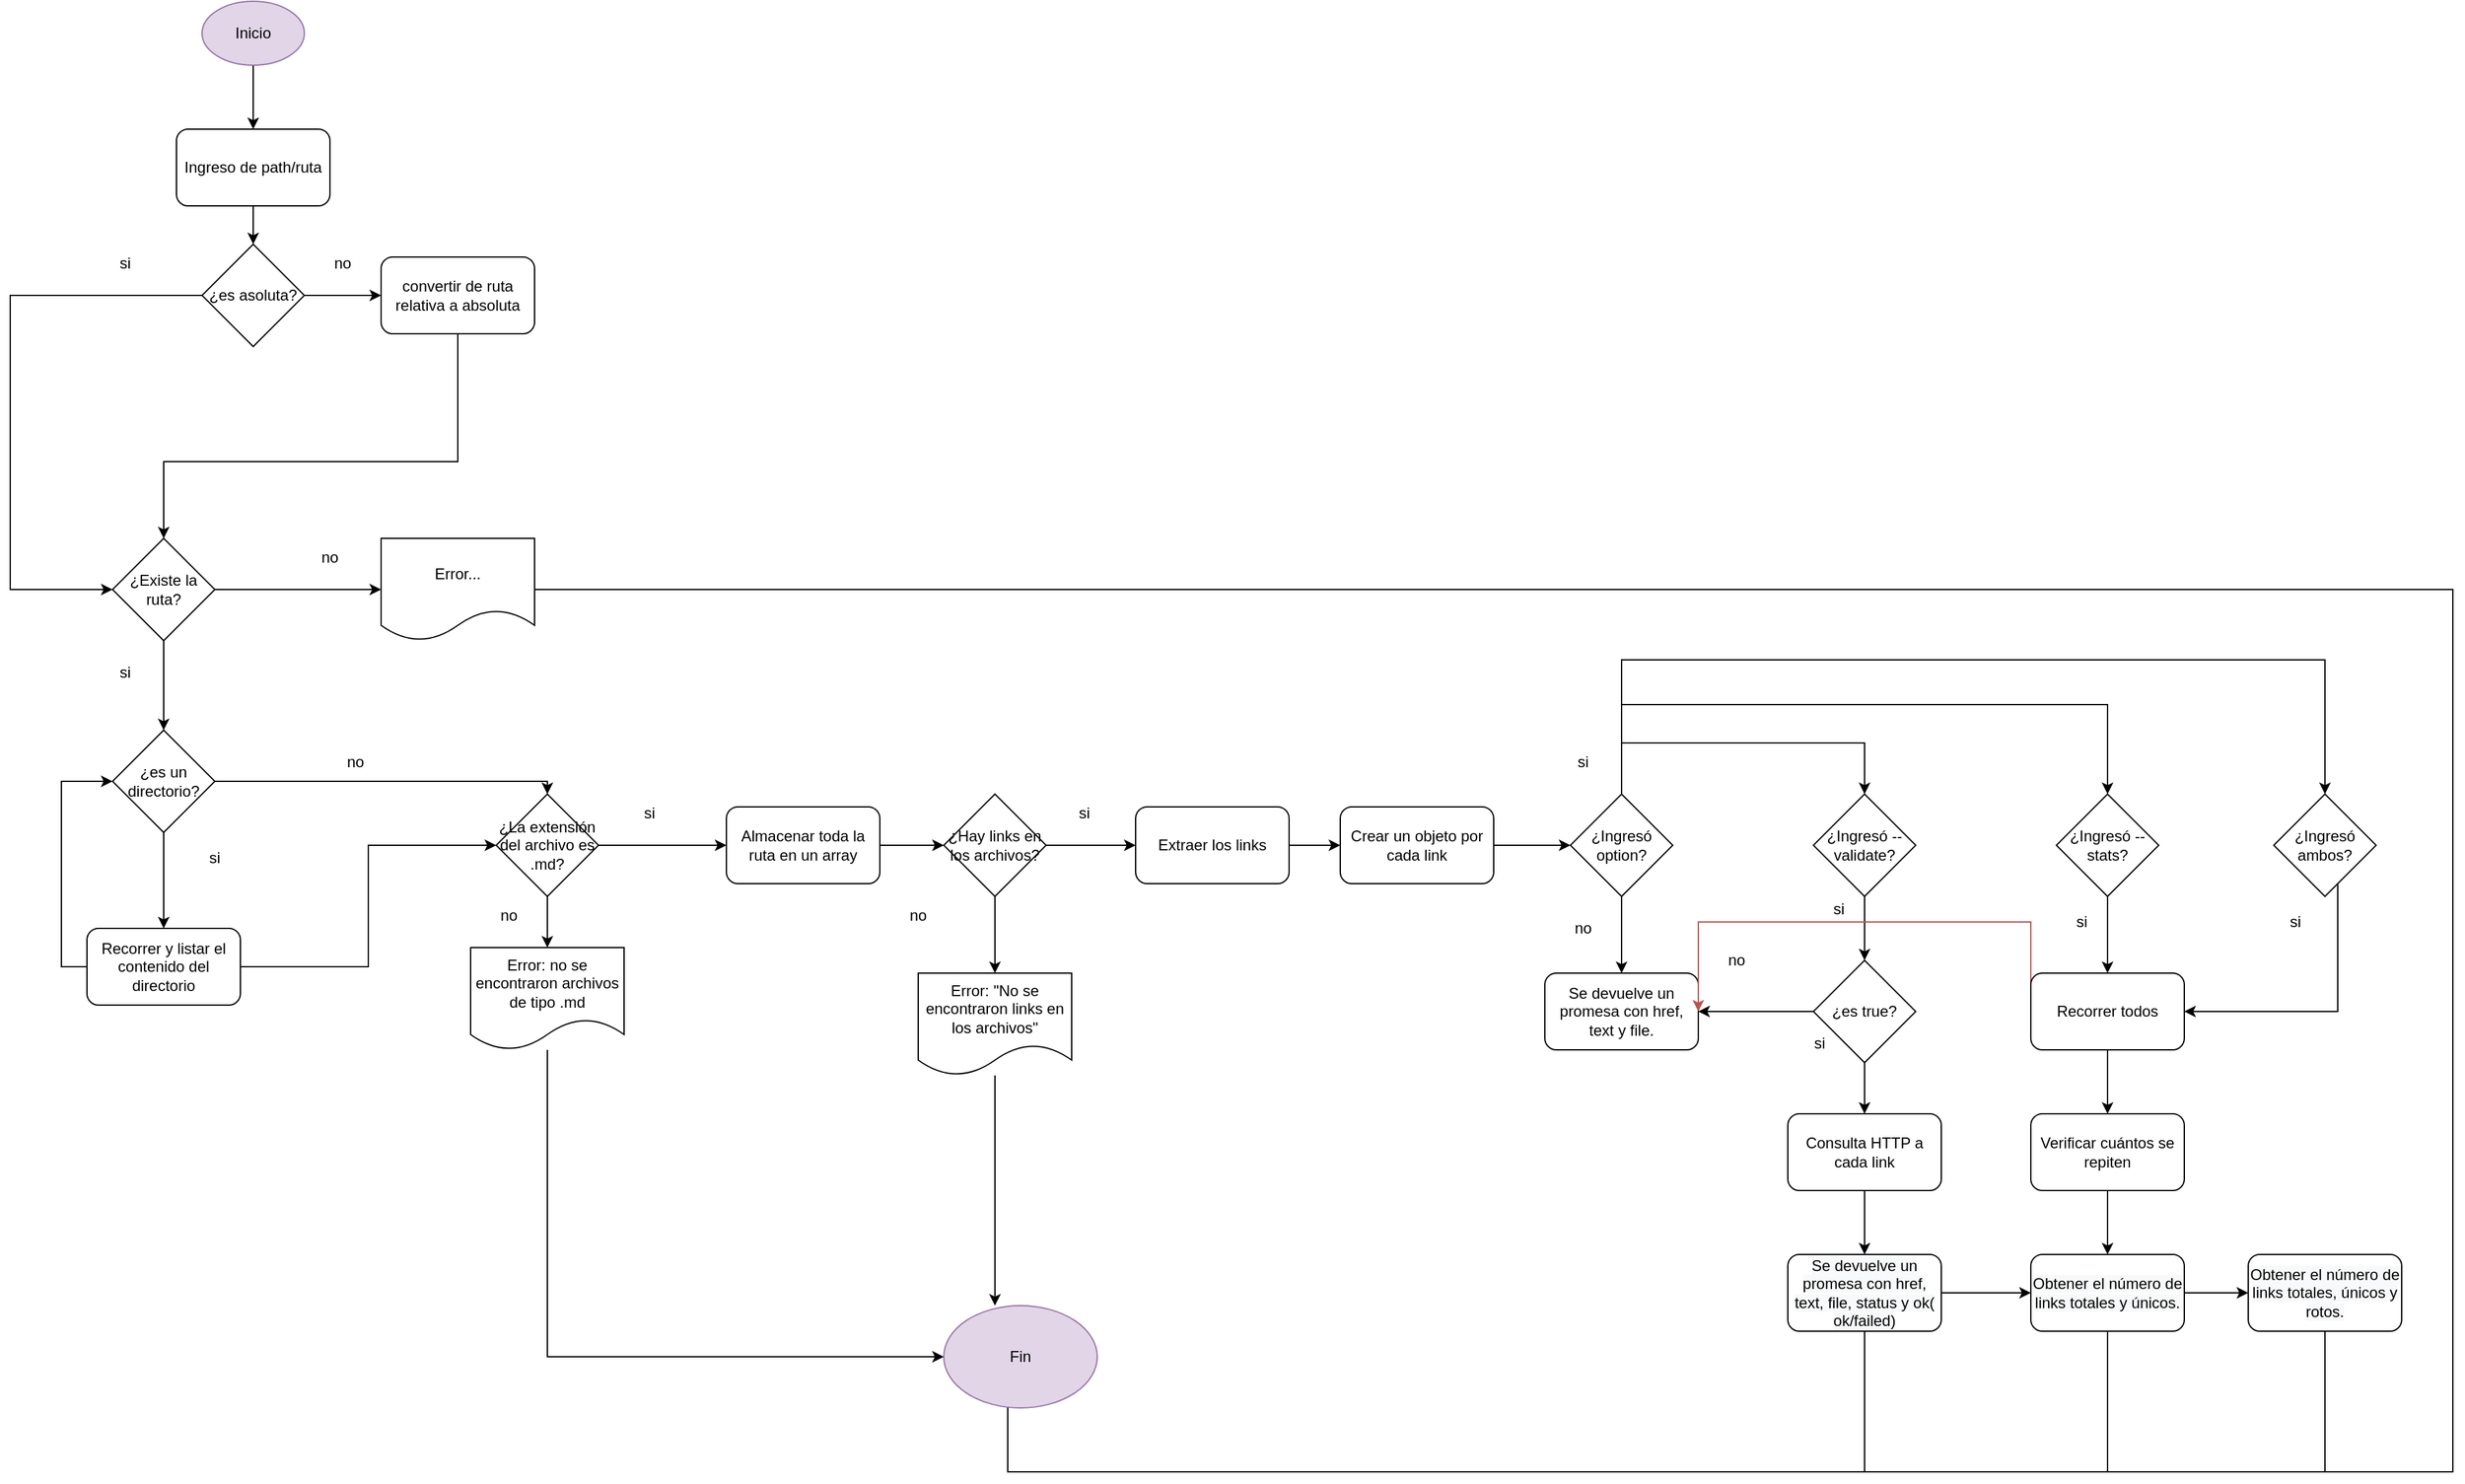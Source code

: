 <mxfile version="18.0.2" type="github">
  <diagram id="l9hWmQp6AftxNK4oL_-H" name="Page-1">
    <mxGraphModel dx="2893" dy="2669" grid="1" gridSize="10" guides="1" tooltips="1" connect="1" arrows="1" fold="1" page="1" pageScale="1" pageWidth="827" pageHeight="1169" math="0" shadow="0">
      <root>
        <mxCell id="0" />
        <mxCell id="1" parent="0" />
        <mxCell id="z0HUCPm2Fse18PRAuFVQ-1" style="edgeStyle=orthogonalEdgeStyle;rounded=0;orthogonalLoop=1;jettySize=auto;html=1;entryX=0.5;entryY=0;entryDx=0;entryDy=0;" parent="1" source="z0HUCPm2Fse18PRAuFVQ-2" target="z0HUCPm2Fse18PRAuFVQ-4" edge="1">
          <mxGeometry relative="1" as="geometry" />
        </mxCell>
        <mxCell id="z0HUCPm2Fse18PRAuFVQ-2" value="Inicio" style="ellipse;whiteSpace=wrap;html=1;fillColor=#e1d5e7;strokeColor=#9673a6;" parent="1" vertex="1">
          <mxGeometry x="400" y="-90" width="80" height="50" as="geometry" />
        </mxCell>
        <mxCell id="z0HUCPm2Fse18PRAuFVQ-3" value="" style="edgeStyle=orthogonalEdgeStyle;rounded=0;orthogonalLoop=1;jettySize=auto;html=1;" parent="1" source="z0HUCPm2Fse18PRAuFVQ-4" target="z0HUCPm2Fse18PRAuFVQ-10" edge="1">
          <mxGeometry relative="1" as="geometry" />
        </mxCell>
        <mxCell id="z0HUCPm2Fse18PRAuFVQ-4" value="Ingreso de path/ruta" style="rounded=1;whiteSpace=wrap;html=1;" parent="1" vertex="1">
          <mxGeometry x="380" y="10" width="120" height="60" as="geometry" />
        </mxCell>
        <mxCell id="z0HUCPm2Fse18PRAuFVQ-5" style="edgeStyle=orthogonalEdgeStyle;rounded=0;orthogonalLoop=1;jettySize=auto;html=1;entryX=0.5;entryY=0;entryDx=0;entryDy=0;" parent="1" source="z0HUCPm2Fse18PRAuFVQ-7" target="z0HUCPm2Fse18PRAuFVQ-12" edge="1">
          <mxGeometry relative="1" as="geometry" />
        </mxCell>
        <mxCell id="z0HUCPm2Fse18PRAuFVQ-6" style="edgeStyle=orthogonalEdgeStyle;rounded=0;orthogonalLoop=1;jettySize=auto;html=1;entryX=0;entryY=0.5;entryDx=0;entryDy=0;" parent="1" source="z0HUCPm2Fse18PRAuFVQ-7" target="z0HUCPm2Fse18PRAuFVQ-60" edge="1">
          <mxGeometry relative="1" as="geometry" />
        </mxCell>
        <mxCell id="z0HUCPm2Fse18PRAuFVQ-7" value="¿Existe la ruta?" style="rhombus;whiteSpace=wrap;html=1;" parent="1" vertex="1">
          <mxGeometry x="330" y="330" width="80" height="80" as="geometry" />
        </mxCell>
        <mxCell id="z0HUCPm2Fse18PRAuFVQ-8" value="" style="edgeStyle=orthogonalEdgeStyle;rounded=0;orthogonalLoop=1;jettySize=auto;html=1;entryX=0;entryY=0.5;entryDx=0;entryDy=0;" parent="1" source="z0HUCPm2Fse18PRAuFVQ-10" target="z0HUCPm2Fse18PRAuFVQ-7" edge="1">
          <mxGeometry relative="1" as="geometry">
            <mxPoint x="320" y="140" as="targetPoint" />
            <Array as="points">
              <mxPoint x="250" y="140" />
              <mxPoint x="250" y="370" />
            </Array>
          </mxGeometry>
        </mxCell>
        <mxCell id="z0HUCPm2Fse18PRAuFVQ-9" value="" style="edgeStyle=orthogonalEdgeStyle;rounded=0;orthogonalLoop=1;jettySize=auto;html=1;" parent="1" source="z0HUCPm2Fse18PRAuFVQ-10" target="z0HUCPm2Fse18PRAuFVQ-72" edge="1">
          <mxGeometry relative="1" as="geometry" />
        </mxCell>
        <mxCell id="z0HUCPm2Fse18PRAuFVQ-10" value="¿es asoluta?" style="rhombus;whiteSpace=wrap;html=1;" parent="1" vertex="1">
          <mxGeometry x="400" y="100" width="80" height="80" as="geometry" />
        </mxCell>
        <mxCell id="z0HUCPm2Fse18PRAuFVQ-11" style="edgeStyle=orthogonalEdgeStyle;rounded=0;orthogonalLoop=1;jettySize=auto;html=1;exitX=0.5;exitY=1;exitDx=0;exitDy=0;entryX=0.5;entryY=0;entryDx=0;entryDy=0;" parent="1" source="z0HUCPm2Fse18PRAuFVQ-12" target="z0HUCPm2Fse18PRAuFVQ-14" edge="1">
          <mxGeometry relative="1" as="geometry" />
        </mxCell>
        <mxCell id="z0HUCPm2Fse18PRAuFVQ-12" value="¿es un directorio?" style="rhombus;whiteSpace=wrap;html=1;" parent="1" vertex="1">
          <mxGeometry x="330" y="480" width="80" height="80" as="geometry" />
        </mxCell>
        <mxCell id="z0HUCPm2Fse18PRAuFVQ-13" style="edgeStyle=orthogonalEdgeStyle;rounded=0;orthogonalLoop=1;jettySize=auto;html=1;exitX=0;exitY=0.5;exitDx=0;exitDy=0;entryX=0;entryY=0.5;entryDx=0;entryDy=0;" parent="1" source="z0HUCPm2Fse18PRAuFVQ-14" target="z0HUCPm2Fse18PRAuFVQ-12" edge="1">
          <mxGeometry relative="1" as="geometry" />
        </mxCell>
        <mxCell id="z0HUCPm2Fse18PRAuFVQ-14" value="Recorrer y listar el contenido del directorio" style="rounded=1;whiteSpace=wrap;html=1;" parent="1" vertex="1">
          <mxGeometry x="310" y="635" width="120" height="60" as="geometry" />
        </mxCell>
        <mxCell id="z0HUCPm2Fse18PRAuFVQ-15" value="si" style="text;html=1;strokeColor=none;fillColor=none;align=center;verticalAlign=middle;whiteSpace=wrap;rounded=0;" parent="1" vertex="1">
          <mxGeometry x="380" y="565" width="60" height="30" as="geometry" />
        </mxCell>
        <mxCell id="z0HUCPm2Fse18PRAuFVQ-16" style="edgeStyle=orthogonalEdgeStyle;rounded=0;orthogonalLoop=1;jettySize=auto;html=1;entryX=0.5;entryY=0;entryDx=0;entryDy=0;exitX=1;exitY=0.5;exitDx=0;exitDy=0;" parent="1" source="z0HUCPm2Fse18PRAuFVQ-12" target="z0HUCPm2Fse18PRAuFVQ-19" edge="1">
          <mxGeometry relative="1" as="geometry">
            <mxPoint x="690" y="520.059" as="sourcePoint" />
            <Array as="points">
              <mxPoint x="670" y="520" />
            </Array>
          </mxGeometry>
        </mxCell>
        <mxCell id="z0HUCPm2Fse18PRAuFVQ-17" style="edgeStyle=orthogonalEdgeStyle;rounded=0;orthogonalLoop=1;jettySize=auto;html=1;entryX=0;entryY=0.5;entryDx=0;entryDy=0;" parent="1" source="z0HUCPm2Fse18PRAuFVQ-19" target="z0HUCPm2Fse18PRAuFVQ-64" edge="1">
          <mxGeometry relative="1" as="geometry" />
        </mxCell>
        <mxCell id="z0HUCPm2Fse18PRAuFVQ-18" style="edgeStyle=orthogonalEdgeStyle;rounded=0;orthogonalLoop=1;jettySize=auto;html=1;entryX=0.5;entryY=0;entryDx=0;entryDy=0;" parent="1" source="z0HUCPm2Fse18PRAuFVQ-19" target="z0HUCPm2Fse18PRAuFVQ-67" edge="1">
          <mxGeometry relative="1" as="geometry" />
        </mxCell>
        <mxCell id="z0HUCPm2Fse18PRAuFVQ-19" value="¿La extensión del archivo es .md?" style="rhombus;whiteSpace=wrap;html=1;" parent="1" vertex="1">
          <mxGeometry x="630" y="530" width="80" height="80" as="geometry" />
        </mxCell>
        <mxCell id="z0HUCPm2Fse18PRAuFVQ-20" value="si" style="text;html=1;strokeColor=none;fillColor=none;align=center;verticalAlign=middle;whiteSpace=wrap;rounded=0;" parent="1" vertex="1">
          <mxGeometry x="720" y="530" width="60" height="30" as="geometry" />
        </mxCell>
        <mxCell id="z0HUCPm2Fse18PRAuFVQ-21" style="edgeStyle=orthogonalEdgeStyle;rounded=0;orthogonalLoop=1;jettySize=auto;html=1;exitX=1;exitY=0.5;exitDx=0;exitDy=0;entryX=0;entryY=0.5;entryDx=0;entryDy=0;" parent="1" source="z0HUCPm2Fse18PRAuFVQ-23" target="z0HUCPm2Fse18PRAuFVQ-25" edge="1">
          <mxGeometry relative="1" as="geometry" />
        </mxCell>
        <mxCell id="z0HUCPm2Fse18PRAuFVQ-22" value="" style="edgeStyle=orthogonalEdgeStyle;rounded=0;orthogonalLoop=1;jettySize=auto;html=1;" parent="1" source="z0HUCPm2Fse18PRAuFVQ-23" target="z0HUCPm2Fse18PRAuFVQ-58" edge="1">
          <mxGeometry relative="1" as="geometry" />
        </mxCell>
        <mxCell id="z0HUCPm2Fse18PRAuFVQ-23" value="¿Hay links en los archivos?" style="rhombus;whiteSpace=wrap;html=1;" parent="1" vertex="1">
          <mxGeometry x="980" y="530" width="80" height="80" as="geometry" />
        </mxCell>
        <mxCell id="z0HUCPm2Fse18PRAuFVQ-24" style="edgeStyle=orthogonalEdgeStyle;rounded=0;orthogonalLoop=1;jettySize=auto;html=1;entryX=0;entryY=0.5;entryDx=0;entryDy=0;" parent="1" source="z0HUCPm2Fse18PRAuFVQ-25" target="z0HUCPm2Fse18PRAuFVQ-70" edge="1">
          <mxGeometry relative="1" as="geometry" />
        </mxCell>
        <mxCell id="z0HUCPm2Fse18PRAuFVQ-25" value="Extraer los links" style="rounded=1;whiteSpace=wrap;html=1;" parent="1" vertex="1">
          <mxGeometry x="1130" y="540" width="120" height="60" as="geometry" />
        </mxCell>
        <mxCell id="z0HUCPm2Fse18PRAuFVQ-26" value="no" style="text;html=1;strokeColor=none;fillColor=none;align=center;verticalAlign=middle;whiteSpace=wrap;rounded=0;" parent="1" vertex="1">
          <mxGeometry x="930" y="610" width="60" height="30" as="geometry" />
        </mxCell>
        <mxCell id="z0HUCPm2Fse18PRAuFVQ-27" value="si" style="text;html=1;strokeColor=none;fillColor=none;align=center;verticalAlign=middle;whiteSpace=wrap;rounded=0;" parent="1" vertex="1">
          <mxGeometry x="1060" y="530" width="60" height="30" as="geometry" />
        </mxCell>
        <mxCell id="z0HUCPm2Fse18PRAuFVQ-28" style="edgeStyle=orthogonalEdgeStyle;rounded=0;orthogonalLoop=1;jettySize=auto;html=1;entryX=0.5;entryY=0;entryDx=0;entryDy=0;" parent="1" source="z0HUCPm2Fse18PRAuFVQ-32" target="z0HUCPm2Fse18PRAuFVQ-33" edge="1">
          <mxGeometry relative="1" as="geometry" />
        </mxCell>
        <mxCell id="z0HUCPm2Fse18PRAuFVQ-29" style="edgeStyle=orthogonalEdgeStyle;rounded=0;orthogonalLoop=1;jettySize=auto;html=1;" parent="1" source="z0HUCPm2Fse18PRAuFVQ-32" target="z0HUCPm2Fse18PRAuFVQ-37" edge="1">
          <mxGeometry relative="1" as="geometry">
            <Array as="points">
              <mxPoint x="1510" y="490" />
              <mxPoint x="1700" y="490" />
            </Array>
          </mxGeometry>
        </mxCell>
        <mxCell id="z0HUCPm2Fse18PRAuFVQ-30" style="edgeStyle=orthogonalEdgeStyle;rounded=0;orthogonalLoop=1;jettySize=auto;html=1;entryX=0.5;entryY=0;entryDx=0;entryDy=0;" parent="1" source="z0HUCPm2Fse18PRAuFVQ-32" target="z0HUCPm2Fse18PRAuFVQ-39" edge="1">
          <mxGeometry relative="1" as="geometry">
            <Array as="points">
              <mxPoint x="1510" y="460" />
              <mxPoint x="1890" y="460" />
            </Array>
          </mxGeometry>
        </mxCell>
        <mxCell id="z0HUCPm2Fse18PRAuFVQ-31" style="edgeStyle=orthogonalEdgeStyle;rounded=0;orthogonalLoop=1;jettySize=auto;html=1;entryX=0.5;entryY=0;entryDx=0;entryDy=0;exitX=1;exitY=1;exitDx=0;exitDy=0;" parent="1" source="z0HUCPm2Fse18PRAuFVQ-35" target="z0HUCPm2Fse18PRAuFVQ-54" edge="1">
          <mxGeometry relative="1" as="geometry">
            <Array as="points">
              <mxPoint x="1510" y="425" />
              <mxPoint x="2060" y="425" />
            </Array>
            <mxPoint x="1510" y="445" as="sourcePoint" />
            <mxPoint x="2060" y="445" as="targetPoint" />
          </mxGeometry>
        </mxCell>
        <mxCell id="z0HUCPm2Fse18PRAuFVQ-32" value="¿Ingresó option?" style="rhombus;whiteSpace=wrap;html=1;" parent="1" vertex="1">
          <mxGeometry x="1470" y="530" width="80" height="80" as="geometry" />
        </mxCell>
        <mxCell id="z0HUCPm2Fse18PRAuFVQ-33" value="Se devuelve un promesa con href, text y file." style="rounded=1;whiteSpace=wrap;html=1;" parent="1" vertex="1">
          <mxGeometry x="1450" y="670" width="120" height="60" as="geometry" />
        </mxCell>
        <mxCell id="z0HUCPm2Fse18PRAuFVQ-34" value="no" style="text;html=1;strokeColor=none;fillColor=none;align=center;verticalAlign=middle;whiteSpace=wrap;rounded=0;" parent="1" vertex="1">
          <mxGeometry x="1450" y="620" width="60" height="30" as="geometry" />
        </mxCell>
        <mxCell id="z0HUCPm2Fse18PRAuFVQ-35" value="si" style="text;html=1;strokeColor=none;fillColor=none;align=center;verticalAlign=middle;whiteSpace=wrap;rounded=0;" parent="1" vertex="1">
          <mxGeometry x="1450" y="490" width="60" height="30" as="geometry" />
        </mxCell>
        <mxCell id="z0HUCPm2Fse18PRAuFVQ-36" style="edgeStyle=orthogonalEdgeStyle;rounded=0;orthogonalLoop=1;jettySize=auto;html=1;entryX=0.5;entryY=0;entryDx=0;entryDy=0;" parent="1" source="z0HUCPm2Fse18PRAuFVQ-37" target="z0HUCPm2Fse18PRAuFVQ-47" edge="1">
          <mxGeometry relative="1" as="geometry" />
        </mxCell>
        <mxCell id="z0HUCPm2Fse18PRAuFVQ-37" value="¿Ingresó --validate?" style="rhombus;whiteSpace=wrap;html=1;" parent="1" vertex="1">
          <mxGeometry x="1660" y="530" width="80" height="80" as="geometry" />
        </mxCell>
        <mxCell id="z0HUCPm2Fse18PRAuFVQ-38" value="" style="edgeStyle=orthogonalEdgeStyle;rounded=0;orthogonalLoop=1;jettySize=auto;html=1;" parent="1" source="z0HUCPm2Fse18PRAuFVQ-39" target="z0HUCPm2Fse18PRAuFVQ-78" edge="1">
          <mxGeometry relative="1" as="geometry" />
        </mxCell>
        <mxCell id="z0HUCPm2Fse18PRAuFVQ-39" value="¿Ingresó --stats?" style="rhombus;whiteSpace=wrap;html=1;" parent="1" vertex="1">
          <mxGeometry x="1850" y="530" width="80" height="80" as="geometry" />
        </mxCell>
        <mxCell id="z0HUCPm2Fse18PRAuFVQ-40" style="edgeStyle=orthogonalEdgeStyle;rounded=0;orthogonalLoop=1;jettySize=auto;html=1;entryX=1;entryY=0.5;entryDx=0;entryDy=0;" parent="1" source="z0HUCPm2Fse18PRAuFVQ-42" edge="1">
          <mxGeometry relative="1" as="geometry">
            <Array as="points">
              <mxPoint x="1890" y="1060" />
              <mxPoint x="1030" y="1060" />
              <mxPoint x="1030" y="970" />
            </Array>
            <mxPoint x="1080.0" y="970" as="targetPoint" />
          </mxGeometry>
        </mxCell>
        <mxCell id="z0HUCPm2Fse18PRAuFVQ-41" value="" style="edgeStyle=orthogonalEdgeStyle;rounded=0;orthogonalLoop=1;jettySize=auto;html=1;" parent="1" source="z0HUCPm2Fse18PRAuFVQ-42" target="z0HUCPm2Fse18PRAuFVQ-56" edge="1">
          <mxGeometry relative="1" as="geometry" />
        </mxCell>
        <mxCell id="z0HUCPm2Fse18PRAuFVQ-42" value="&lt;span style=&quot;color: rgb(0, 0, 0); font-family: Helvetica; font-size: 12px; font-style: normal; font-variant-ligatures: normal; font-variant-caps: normal; font-weight: 400; letter-spacing: normal; orphans: 2; text-align: center; text-indent: 0px; text-transform: none; widows: 2; word-spacing: 0px; -webkit-text-stroke-width: 0px; background-color: rgb(248, 249, 250); text-decoration-thickness: initial; text-decoration-style: initial; text-decoration-color: initial; float: none; display: inline !important;&quot;&gt;Obtener el número de links totales y únicos.&lt;/span&gt;" style="rounded=1;whiteSpace=wrap;html=1;" parent="1" vertex="1">
          <mxGeometry x="1830" y="890" width="120" height="60" as="geometry" />
        </mxCell>
        <mxCell id="z0HUCPm2Fse18PRAuFVQ-43" value="si" style="text;html=1;strokeColor=none;fillColor=none;align=center;verticalAlign=middle;whiteSpace=wrap;rounded=0;" parent="1" vertex="1">
          <mxGeometry x="1650" y="605" width="60" height="30" as="geometry" />
        </mxCell>
        <mxCell id="z0HUCPm2Fse18PRAuFVQ-44" value="si" style="text;html=1;strokeColor=none;fillColor=none;align=center;verticalAlign=middle;whiteSpace=wrap;rounded=0;" parent="1" vertex="1">
          <mxGeometry x="1840" y="615" width="60" height="30" as="geometry" />
        </mxCell>
        <mxCell id="z0HUCPm2Fse18PRAuFVQ-45" value="" style="edgeStyle=orthogonalEdgeStyle;rounded=0;orthogonalLoop=1;jettySize=auto;html=1;" parent="1" source="z0HUCPm2Fse18PRAuFVQ-47" target="z0HUCPm2Fse18PRAuFVQ-33" edge="1">
          <mxGeometry relative="1" as="geometry" />
        </mxCell>
        <mxCell id="z0HUCPm2Fse18PRAuFVQ-46" value="" style="edgeStyle=orthogonalEdgeStyle;rounded=0;orthogonalLoop=1;jettySize=auto;html=1;" parent="1" source="z0HUCPm2Fse18PRAuFVQ-47" target="z0HUCPm2Fse18PRAuFVQ-75" edge="1">
          <mxGeometry relative="1" as="geometry" />
        </mxCell>
        <mxCell id="z0HUCPm2Fse18PRAuFVQ-47" value="¿es true?" style="rhombus;whiteSpace=wrap;html=1;" parent="1" vertex="1">
          <mxGeometry x="1660" y="660" width="80" height="80" as="geometry" />
        </mxCell>
        <mxCell id="z0HUCPm2Fse18PRAuFVQ-48" style="edgeStyle=orthogonalEdgeStyle;rounded=0;orthogonalLoop=1;jettySize=auto;html=1;entryX=1;entryY=0.5;entryDx=0;entryDy=0;" parent="1" source="z0HUCPm2Fse18PRAuFVQ-50" target="z0HUCPm2Fse18PRAuFVQ-83" edge="1">
          <mxGeometry relative="1" as="geometry">
            <mxPoint x="1080.0" y="970" as="targetPoint" />
            <Array as="points">
              <mxPoint x="1700" y="1060" />
              <mxPoint x="1030" y="1060" />
              <mxPoint x="1030" y="970" />
            </Array>
          </mxGeometry>
        </mxCell>
        <mxCell id="z0HUCPm2Fse18PRAuFVQ-49" value="" style="edgeStyle=orthogonalEdgeStyle;rounded=0;orthogonalLoop=1;jettySize=auto;html=1;" parent="1" source="z0HUCPm2Fse18PRAuFVQ-50" target="z0HUCPm2Fse18PRAuFVQ-42" edge="1">
          <mxGeometry relative="1" as="geometry" />
        </mxCell>
        <mxCell id="z0HUCPm2Fse18PRAuFVQ-50" value="&lt;span style=&quot;color: rgb(0, 0, 0); font-family: Helvetica; font-size: 12px; font-style: normal; font-variant-ligatures: normal; font-variant-caps: normal; font-weight: 400; letter-spacing: normal; orphans: 2; text-align: center; text-indent: 0px; text-transform: none; widows: 2; word-spacing: 0px; -webkit-text-stroke-width: 0px; background-color: rgb(248, 249, 250); text-decoration-thickness: initial; text-decoration-style: initial; text-decoration-color: initial; float: none; display: inline !important;&quot;&gt;Se devuelve un promesa con href, text, file, status y ok( ok/failed)&lt;/span&gt;" style="rounded=1;whiteSpace=wrap;html=1;" parent="1" vertex="1">
          <mxGeometry x="1640" y="890" width="120" height="60" as="geometry" />
        </mxCell>
        <mxCell id="z0HUCPm2Fse18PRAuFVQ-51" value="si" style="text;html=1;strokeColor=none;fillColor=none;align=center;verticalAlign=middle;whiteSpace=wrap;rounded=0;" parent="1" vertex="1">
          <mxGeometry x="1650" y="710" width="30" height="30" as="geometry" />
        </mxCell>
        <mxCell id="z0HUCPm2Fse18PRAuFVQ-52" value="no" style="text;html=1;strokeColor=none;fillColor=none;align=center;verticalAlign=middle;whiteSpace=wrap;rounded=0;" parent="1" vertex="1">
          <mxGeometry x="1570" y="645" width="60" height="30" as="geometry" />
        </mxCell>
        <mxCell id="z0HUCPm2Fse18PRAuFVQ-53" style="edgeStyle=orthogonalEdgeStyle;rounded=0;orthogonalLoop=1;jettySize=auto;html=1;entryX=1;entryY=0.5;entryDx=0;entryDy=0;" parent="1" source="z0HUCPm2Fse18PRAuFVQ-54" target="z0HUCPm2Fse18PRAuFVQ-78" edge="1">
          <mxGeometry relative="1" as="geometry">
            <Array as="points">
              <mxPoint x="2070" y="700" />
            </Array>
          </mxGeometry>
        </mxCell>
        <mxCell id="z0HUCPm2Fse18PRAuFVQ-54" value="¿Ingresó ambos?" style="rhombus;whiteSpace=wrap;html=1;" parent="1" vertex="1">
          <mxGeometry x="2020" y="530" width="80" height="80" as="geometry" />
        </mxCell>
        <mxCell id="z0HUCPm2Fse18PRAuFVQ-55" style="edgeStyle=orthogonalEdgeStyle;rounded=0;orthogonalLoop=1;jettySize=auto;html=1;entryX=1;entryY=0.5;entryDx=0;entryDy=0;" parent="1" source="z0HUCPm2Fse18PRAuFVQ-56" edge="1">
          <mxGeometry relative="1" as="geometry">
            <Array as="points">
              <mxPoint x="2060" y="1060" />
              <mxPoint x="1030" y="1060" />
              <mxPoint x="1030" y="970" />
            </Array>
            <mxPoint x="1080.0" y="970" as="targetPoint" />
          </mxGeometry>
        </mxCell>
        <mxCell id="z0HUCPm2Fse18PRAuFVQ-56" value="&lt;span style=&quot;color: rgb(0, 0, 0); font-family: Helvetica; font-size: 12px; font-style: normal; font-variant-ligatures: normal; font-variant-caps: normal; font-weight: 400; letter-spacing: normal; orphans: 2; text-align: center; text-indent: 0px; text-transform: none; widows: 2; word-spacing: 0px; -webkit-text-stroke-width: 0px; background-color: rgb(248, 249, 250); text-decoration-thickness: initial; text-decoration-style: initial; text-decoration-color: initial; float: none; display: inline !important;&quot;&gt;Obtener el número de links totales, únicos y rotos.&lt;/span&gt;" style="rounded=1;whiteSpace=wrap;html=1;" parent="1" vertex="1">
          <mxGeometry x="2000" y="890" width="120" height="60" as="geometry" />
        </mxCell>
        <mxCell id="z0HUCPm2Fse18PRAuFVQ-57" style="edgeStyle=orthogonalEdgeStyle;rounded=0;orthogonalLoop=1;jettySize=auto;html=1;" parent="1" source="z0HUCPm2Fse18PRAuFVQ-58" edge="1">
          <mxGeometry relative="1" as="geometry">
            <mxPoint x="1020" y="930" as="targetPoint" />
          </mxGeometry>
        </mxCell>
        <mxCell id="z0HUCPm2Fse18PRAuFVQ-58" value="&lt;span style=&quot;&quot;&gt;Error: &quot;No se encontraron links en los archivos&quot;&lt;/span&gt;" style="shape=document;whiteSpace=wrap;html=1;boundedLbl=1;" parent="1" vertex="1">
          <mxGeometry x="960" y="670" width="120" height="80" as="geometry" />
        </mxCell>
        <mxCell id="z0HUCPm2Fse18PRAuFVQ-59" style="edgeStyle=orthogonalEdgeStyle;rounded=0;orthogonalLoop=1;jettySize=auto;html=1;entryX=1;entryY=0.5;entryDx=0;entryDy=0;" parent="1" source="z0HUCPm2Fse18PRAuFVQ-60" edge="1">
          <mxGeometry relative="1" as="geometry">
            <Array as="points">
              <mxPoint x="2160" y="370" />
              <mxPoint x="2160" y="1060" />
              <mxPoint x="1030" y="1060" />
              <mxPoint x="1030" y="970" />
            </Array>
            <mxPoint x="1080.0" y="970" as="targetPoint" />
          </mxGeometry>
        </mxCell>
        <mxCell id="z0HUCPm2Fse18PRAuFVQ-60" value="&lt;span style=&quot;&quot;&gt;Error...&lt;/span&gt;" style="shape=document;whiteSpace=wrap;html=1;boundedLbl=1;" parent="1" vertex="1">
          <mxGeometry x="540" y="330" width="120" height="80" as="geometry" />
        </mxCell>
        <mxCell id="z0HUCPm2Fse18PRAuFVQ-61" value="no" style="text;html=1;strokeColor=none;fillColor=none;align=center;verticalAlign=middle;whiteSpace=wrap;rounded=0;" parent="1" vertex="1">
          <mxGeometry x="470" y="330" width="60" height="30" as="geometry" />
        </mxCell>
        <mxCell id="z0HUCPm2Fse18PRAuFVQ-62" value="no" style="text;html=1;strokeColor=none;fillColor=none;align=center;verticalAlign=middle;whiteSpace=wrap;rounded=0;" parent="1" vertex="1">
          <mxGeometry x="490" y="490" width="60" height="30" as="geometry" />
        </mxCell>
        <mxCell id="z0HUCPm2Fse18PRAuFVQ-63" style="edgeStyle=orthogonalEdgeStyle;rounded=0;orthogonalLoop=1;jettySize=auto;html=1;entryX=0;entryY=0.5;entryDx=0;entryDy=0;" parent="1" source="z0HUCPm2Fse18PRAuFVQ-64" target="z0HUCPm2Fse18PRAuFVQ-23" edge="1">
          <mxGeometry relative="1" as="geometry" />
        </mxCell>
        <mxCell id="z0HUCPm2Fse18PRAuFVQ-64" value="Almacenar toda la ruta en un array" style="rounded=1;whiteSpace=wrap;html=1;" parent="1" vertex="1">
          <mxGeometry x="810" y="540" width="120" height="60" as="geometry" />
        </mxCell>
        <mxCell id="z0HUCPm2Fse18PRAuFVQ-65" style="edgeStyle=orthogonalEdgeStyle;rounded=0;orthogonalLoop=1;jettySize=auto;html=1;entryX=0;entryY=0.5;entryDx=0;entryDy=0;exitX=1;exitY=0.5;exitDx=0;exitDy=0;" parent="1" source="z0HUCPm2Fse18PRAuFVQ-14" target="z0HUCPm2Fse18PRAuFVQ-19" edge="1">
          <mxGeometry relative="1" as="geometry">
            <mxPoint x="490" y="764.941" as="sourcePoint" />
          </mxGeometry>
        </mxCell>
        <mxCell id="z0HUCPm2Fse18PRAuFVQ-66" style="edgeStyle=orthogonalEdgeStyle;rounded=0;orthogonalLoop=1;jettySize=auto;html=1;entryX=0;entryY=0.5;entryDx=0;entryDy=0;" parent="1" source="z0HUCPm2Fse18PRAuFVQ-67" target="z0HUCPm2Fse18PRAuFVQ-83" edge="1">
          <mxGeometry relative="1" as="geometry">
            <mxPoint x="960.0" y="970" as="targetPoint" />
            <Array as="points">
              <mxPoint x="670" y="970" />
            </Array>
          </mxGeometry>
        </mxCell>
        <mxCell id="z0HUCPm2Fse18PRAuFVQ-67" value="&lt;span style=&quot;&quot;&gt;Error: no se encontraron archivos de tipo .md&lt;/span&gt;" style="shape=document;whiteSpace=wrap;html=1;boundedLbl=1;" parent="1" vertex="1">
          <mxGeometry x="610" y="650" width="120" height="80" as="geometry" />
        </mxCell>
        <mxCell id="z0HUCPm2Fse18PRAuFVQ-68" value="no" style="text;html=1;strokeColor=none;fillColor=none;align=center;verticalAlign=middle;whiteSpace=wrap;rounded=0;" parent="1" vertex="1">
          <mxGeometry x="610" y="610" width="60" height="30" as="geometry" />
        </mxCell>
        <mxCell id="z0HUCPm2Fse18PRAuFVQ-69" style="edgeStyle=orthogonalEdgeStyle;rounded=0;orthogonalLoop=1;jettySize=auto;html=1;entryX=0;entryY=0.5;entryDx=0;entryDy=0;" parent="1" source="z0HUCPm2Fse18PRAuFVQ-70" target="z0HUCPm2Fse18PRAuFVQ-32" edge="1">
          <mxGeometry relative="1" as="geometry" />
        </mxCell>
        <mxCell id="z0HUCPm2Fse18PRAuFVQ-70" value="Crear un objeto por cada link" style="rounded=1;whiteSpace=wrap;html=1;" parent="1" vertex="1">
          <mxGeometry x="1290" y="540" width="120" height="60" as="geometry" />
        </mxCell>
        <mxCell id="z0HUCPm2Fse18PRAuFVQ-71" style="edgeStyle=orthogonalEdgeStyle;rounded=0;orthogonalLoop=1;jettySize=auto;html=1;" parent="1" source="z0HUCPm2Fse18PRAuFVQ-72" target="z0HUCPm2Fse18PRAuFVQ-7" edge="1">
          <mxGeometry relative="1" as="geometry">
            <Array as="points">
              <mxPoint x="600" y="270" />
              <mxPoint x="370" y="270" />
            </Array>
          </mxGeometry>
        </mxCell>
        <mxCell id="z0HUCPm2Fse18PRAuFVQ-72" value="convertir de ruta relativa a absoluta" style="rounded=1;whiteSpace=wrap;html=1;" parent="1" vertex="1">
          <mxGeometry x="540" y="110" width="120" height="60" as="geometry" />
        </mxCell>
        <mxCell id="z0HUCPm2Fse18PRAuFVQ-73" value="no" style="text;html=1;strokeColor=none;fillColor=none;align=center;verticalAlign=middle;whiteSpace=wrap;rounded=0;" parent="1" vertex="1">
          <mxGeometry x="480" y="100" width="60" height="30" as="geometry" />
        </mxCell>
        <mxCell id="z0HUCPm2Fse18PRAuFVQ-74" style="edgeStyle=orthogonalEdgeStyle;rounded=0;orthogonalLoop=1;jettySize=auto;html=1;entryX=0.5;entryY=0;entryDx=0;entryDy=0;" parent="1" source="z0HUCPm2Fse18PRAuFVQ-75" target="z0HUCPm2Fse18PRAuFVQ-50" edge="1">
          <mxGeometry relative="1" as="geometry" />
        </mxCell>
        <mxCell id="z0HUCPm2Fse18PRAuFVQ-75" value="Consulta HTTP a cada link" style="rounded=1;whiteSpace=wrap;html=1;" parent="1" vertex="1">
          <mxGeometry x="1640" y="780" width="120" height="60" as="geometry" />
        </mxCell>
        <mxCell id="z0HUCPm2Fse18PRAuFVQ-77" value="" style="edgeStyle=orthogonalEdgeStyle;rounded=0;orthogonalLoop=1;jettySize=auto;html=1;" parent="1" source="z0HUCPm2Fse18PRAuFVQ-78" target="z0HUCPm2Fse18PRAuFVQ-80" edge="1">
          <mxGeometry relative="1" as="geometry" />
        </mxCell>
        <mxCell id="n1vHllp_W1dIBB7KfZ7i-2" style="edgeStyle=orthogonalEdgeStyle;rounded=0;orthogonalLoop=1;jettySize=auto;html=1;exitX=0;exitY=0.5;exitDx=0;exitDy=0;fillColor=#f8cecc;strokeColor=#b85450;" edge="1" parent="1" source="z0HUCPm2Fse18PRAuFVQ-78">
          <mxGeometry relative="1" as="geometry">
            <mxPoint x="1570" y="700" as="targetPoint" />
            <Array as="points">
              <mxPoint x="1830" y="630" />
              <mxPoint x="1570" y="630" />
            </Array>
          </mxGeometry>
        </mxCell>
        <mxCell id="z0HUCPm2Fse18PRAuFVQ-78" value="Recorrer todos" style="rounded=1;whiteSpace=wrap;html=1;" parent="1" vertex="1">
          <mxGeometry x="1830" y="670" width="120" height="60" as="geometry" />
        </mxCell>
        <mxCell id="z0HUCPm2Fse18PRAuFVQ-79" value="" style="edgeStyle=orthogonalEdgeStyle;rounded=0;orthogonalLoop=1;jettySize=auto;html=1;" parent="1" source="z0HUCPm2Fse18PRAuFVQ-80" target="z0HUCPm2Fse18PRAuFVQ-42" edge="1">
          <mxGeometry relative="1" as="geometry" />
        </mxCell>
        <mxCell id="z0HUCPm2Fse18PRAuFVQ-80" value="Verificar cuántos se repiten" style="rounded=1;whiteSpace=wrap;html=1;" parent="1" vertex="1">
          <mxGeometry x="1830" y="780" width="120" height="60" as="geometry" />
        </mxCell>
        <mxCell id="z0HUCPm2Fse18PRAuFVQ-81" value="si" style="text;html=1;strokeColor=none;fillColor=none;align=center;verticalAlign=middle;whiteSpace=wrap;rounded=0;" parent="1" vertex="1">
          <mxGeometry x="310" y="100" width="60" height="30" as="geometry" />
        </mxCell>
        <mxCell id="z0HUCPm2Fse18PRAuFVQ-82" value="si" style="text;html=1;strokeColor=none;fillColor=none;align=center;verticalAlign=middle;whiteSpace=wrap;rounded=0;" parent="1" vertex="1">
          <mxGeometry x="310" y="420" width="60" height="30" as="geometry" />
        </mxCell>
        <mxCell id="z0HUCPm2Fse18PRAuFVQ-83" value="Fin" style="ellipse;whiteSpace=wrap;html=1;fillColor=#e1d5e7;strokeColor=#9673a6;" parent="1" vertex="1">
          <mxGeometry x="980.0" y="930" width="120" height="80" as="geometry" />
        </mxCell>
        <mxCell id="z0HUCPm2Fse18PRAuFVQ-84" value="si" style="text;html=1;strokeColor=none;fillColor=none;align=center;verticalAlign=middle;whiteSpace=wrap;rounded=0;" parent="1" vertex="1">
          <mxGeometry x="2007" y="615" width="60" height="30" as="geometry" />
        </mxCell>
      </root>
    </mxGraphModel>
  </diagram>
</mxfile>

